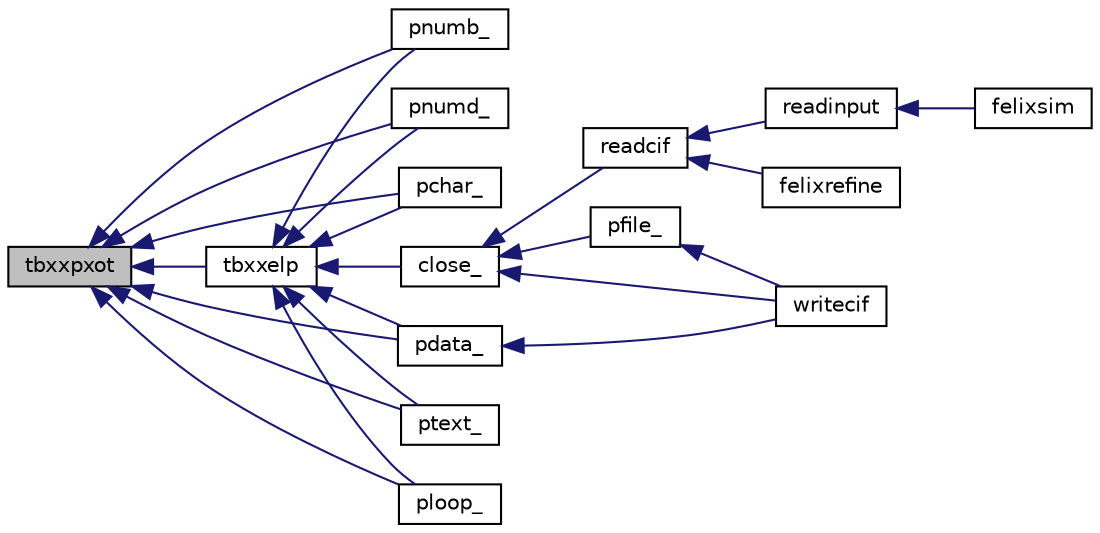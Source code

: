 digraph "tbxxpxot"
{
  edge [fontname="Helvetica",fontsize="10",labelfontname="Helvetica",labelfontsize="10"];
  node [fontname="Helvetica",fontsize="10",shape=record];
  rankdir="LR";
  Node1 [label="tbxxpxot",height=0.2,width=0.4,color="black", fillcolor="grey75", style="filled", fontcolor="black"];
  Node1 -> Node2 [dir="back",color="midnightblue",fontsize="10",style="solid",fontname="Helvetica"];
  Node2 [label="pdata_",height=0.2,width=0.4,color="black", fillcolor="white", style="filled",URL="$ciftbx_8f.html#ad9d6797ef14de7bbdee156bc2a5f6fc1"];
  Node2 -> Node3 [dir="back",color="midnightblue",fontsize="10",style="solid",fontname="Helvetica"];
  Node3 [label="writecif",height=0.2,width=0.4,color="black", fillcolor="white", style="filled",URL="$out_8f90.html#a1276a1deb6b2dae1d2c2e4306f4ce597"];
  Node1 -> Node4 [dir="back",color="midnightblue",fontsize="10",style="solid",fontname="Helvetica"];
  Node4 [label="pnumb_",height=0.2,width=0.4,color="black", fillcolor="white", style="filled",URL="$ciftbx_8f.html#a762e7d891738400070c4bc377aba476f"];
  Node1 -> Node5 [dir="back",color="midnightblue",fontsize="10",style="solid",fontname="Helvetica"];
  Node5 [label="pnumd_",height=0.2,width=0.4,color="black", fillcolor="white", style="filled",URL="$ciftbx_8f.html#aca4e519718b63206d44b7446e084fe46"];
  Node1 -> Node6 [dir="back",color="midnightblue",fontsize="10",style="solid",fontname="Helvetica"];
  Node6 [label="pchar_",height=0.2,width=0.4,color="black", fillcolor="white", style="filled",URL="$ciftbx_8f.html#a2bf0d6d32275f871f14318f8edff68d6"];
  Node1 -> Node7 [dir="back",color="midnightblue",fontsize="10",style="solid",fontname="Helvetica"];
  Node7 [label="ptext_",height=0.2,width=0.4,color="black", fillcolor="white", style="filled",URL="$ciftbx_8f.html#ac290785fd800f64bb1cf30e3cdbc03b8"];
  Node1 -> Node8 [dir="back",color="midnightblue",fontsize="10",style="solid",fontname="Helvetica"];
  Node8 [label="ploop_",height=0.2,width=0.4,color="black", fillcolor="white", style="filled",URL="$ciftbx_8f.html#ae69863afb7878b321eccc42e1071eaa1"];
  Node1 -> Node9 [dir="back",color="midnightblue",fontsize="10",style="solid",fontname="Helvetica"];
  Node9 [label="tbxxelp",height=0.2,width=0.4,color="black", fillcolor="white", style="filled",URL="$ciftbx_8f.html#a6cf67dc9f2c8ba0cc134063c70e5b3d2"];
  Node9 -> Node2 [dir="back",color="midnightblue",fontsize="10",style="solid",fontname="Helvetica"];
  Node9 -> Node4 [dir="back",color="midnightblue",fontsize="10",style="solid",fontname="Helvetica"];
  Node9 -> Node5 [dir="back",color="midnightblue",fontsize="10",style="solid",fontname="Helvetica"];
  Node9 -> Node6 [dir="back",color="midnightblue",fontsize="10",style="solid",fontname="Helvetica"];
  Node9 -> Node7 [dir="back",color="midnightblue",fontsize="10",style="solid",fontname="Helvetica"];
  Node9 -> Node8 [dir="back",color="midnightblue",fontsize="10",style="solid",fontname="Helvetica"];
  Node9 -> Node10 [dir="back",color="midnightblue",fontsize="10",style="solid",fontname="Helvetica"];
  Node10 [label="close_",height=0.2,width=0.4,color="black", fillcolor="white", style="filled",URL="$ciftbx_8f.html#a10a7a76ff70d108d323348dac44fe595"];
  Node10 -> Node11 [dir="back",color="midnightblue",fontsize="10",style="solid",fontname="Helvetica"];
  Node11 [label="pfile_",height=0.2,width=0.4,color="black", fillcolor="white", style="filled",URL="$ciftbx_8f.html#ad838ec2db43b50072a6258f0266e21e6"];
  Node11 -> Node3 [dir="back",color="midnightblue",fontsize="10",style="solid",fontname="Helvetica"];
  Node10 -> Node3 [dir="back",color="midnightblue",fontsize="10",style="solid",fontname="Helvetica"];
  Node10 -> Node12 [dir="back",color="midnightblue",fontsize="10",style="solid",fontname="Helvetica"];
  Node12 [label="readcif",height=0.2,width=0.4,color="black", fillcolor="white", style="filled",URL="$readcif_8f90.html#a851b318f1c18608adf2b40ba20d10014"];
  Node12 -> Node13 [dir="back",color="midnightblue",fontsize="10",style="solid",fontname="Helvetica"];
  Node13 [label="felixrefine",height=0.2,width=0.4,color="black", fillcolor="white", style="filled",URL="$felixrefine_8f90.html#aecbf263fc9c06070ed63b7a31c76bbef"];
  Node12 -> Node14 [dir="back",color="midnightblue",fontsize="10",style="solid",fontname="Helvetica"];
  Node14 [label="readinput",height=0.2,width=0.4,color="black", fillcolor="white", style="filled",URL="$readinput_8f90.html#a87d0c2ec1671e34d4efcabf08db9d396"];
  Node14 -> Node15 [dir="back",color="midnightblue",fontsize="10",style="solid",fontname="Helvetica"];
  Node15 [label="felixsim",height=0.2,width=0.4,color="black", fillcolor="white", style="filled",URL="$felixsim_8f90.html#ad36d8d5ddad66820866e3d05a4c66144"];
}

